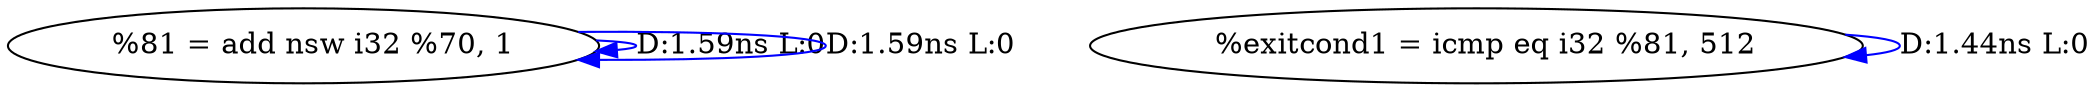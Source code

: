 digraph {
Node0x2e6f610[label="  %81 = add nsw i32 %70, 1"];
Node0x2e6f610 -> Node0x2e6f610[label="D:1.59ns L:0",color=blue];
Node0x2e6f610 -> Node0x2e6f610[label="D:1.59ns L:0",color=blue];
Node0x2e6f6f0[label="  %exitcond1 = icmp eq i32 %81, 512"];
Node0x2e6f6f0 -> Node0x2e6f6f0[label="D:1.44ns L:0",color=blue];
}
